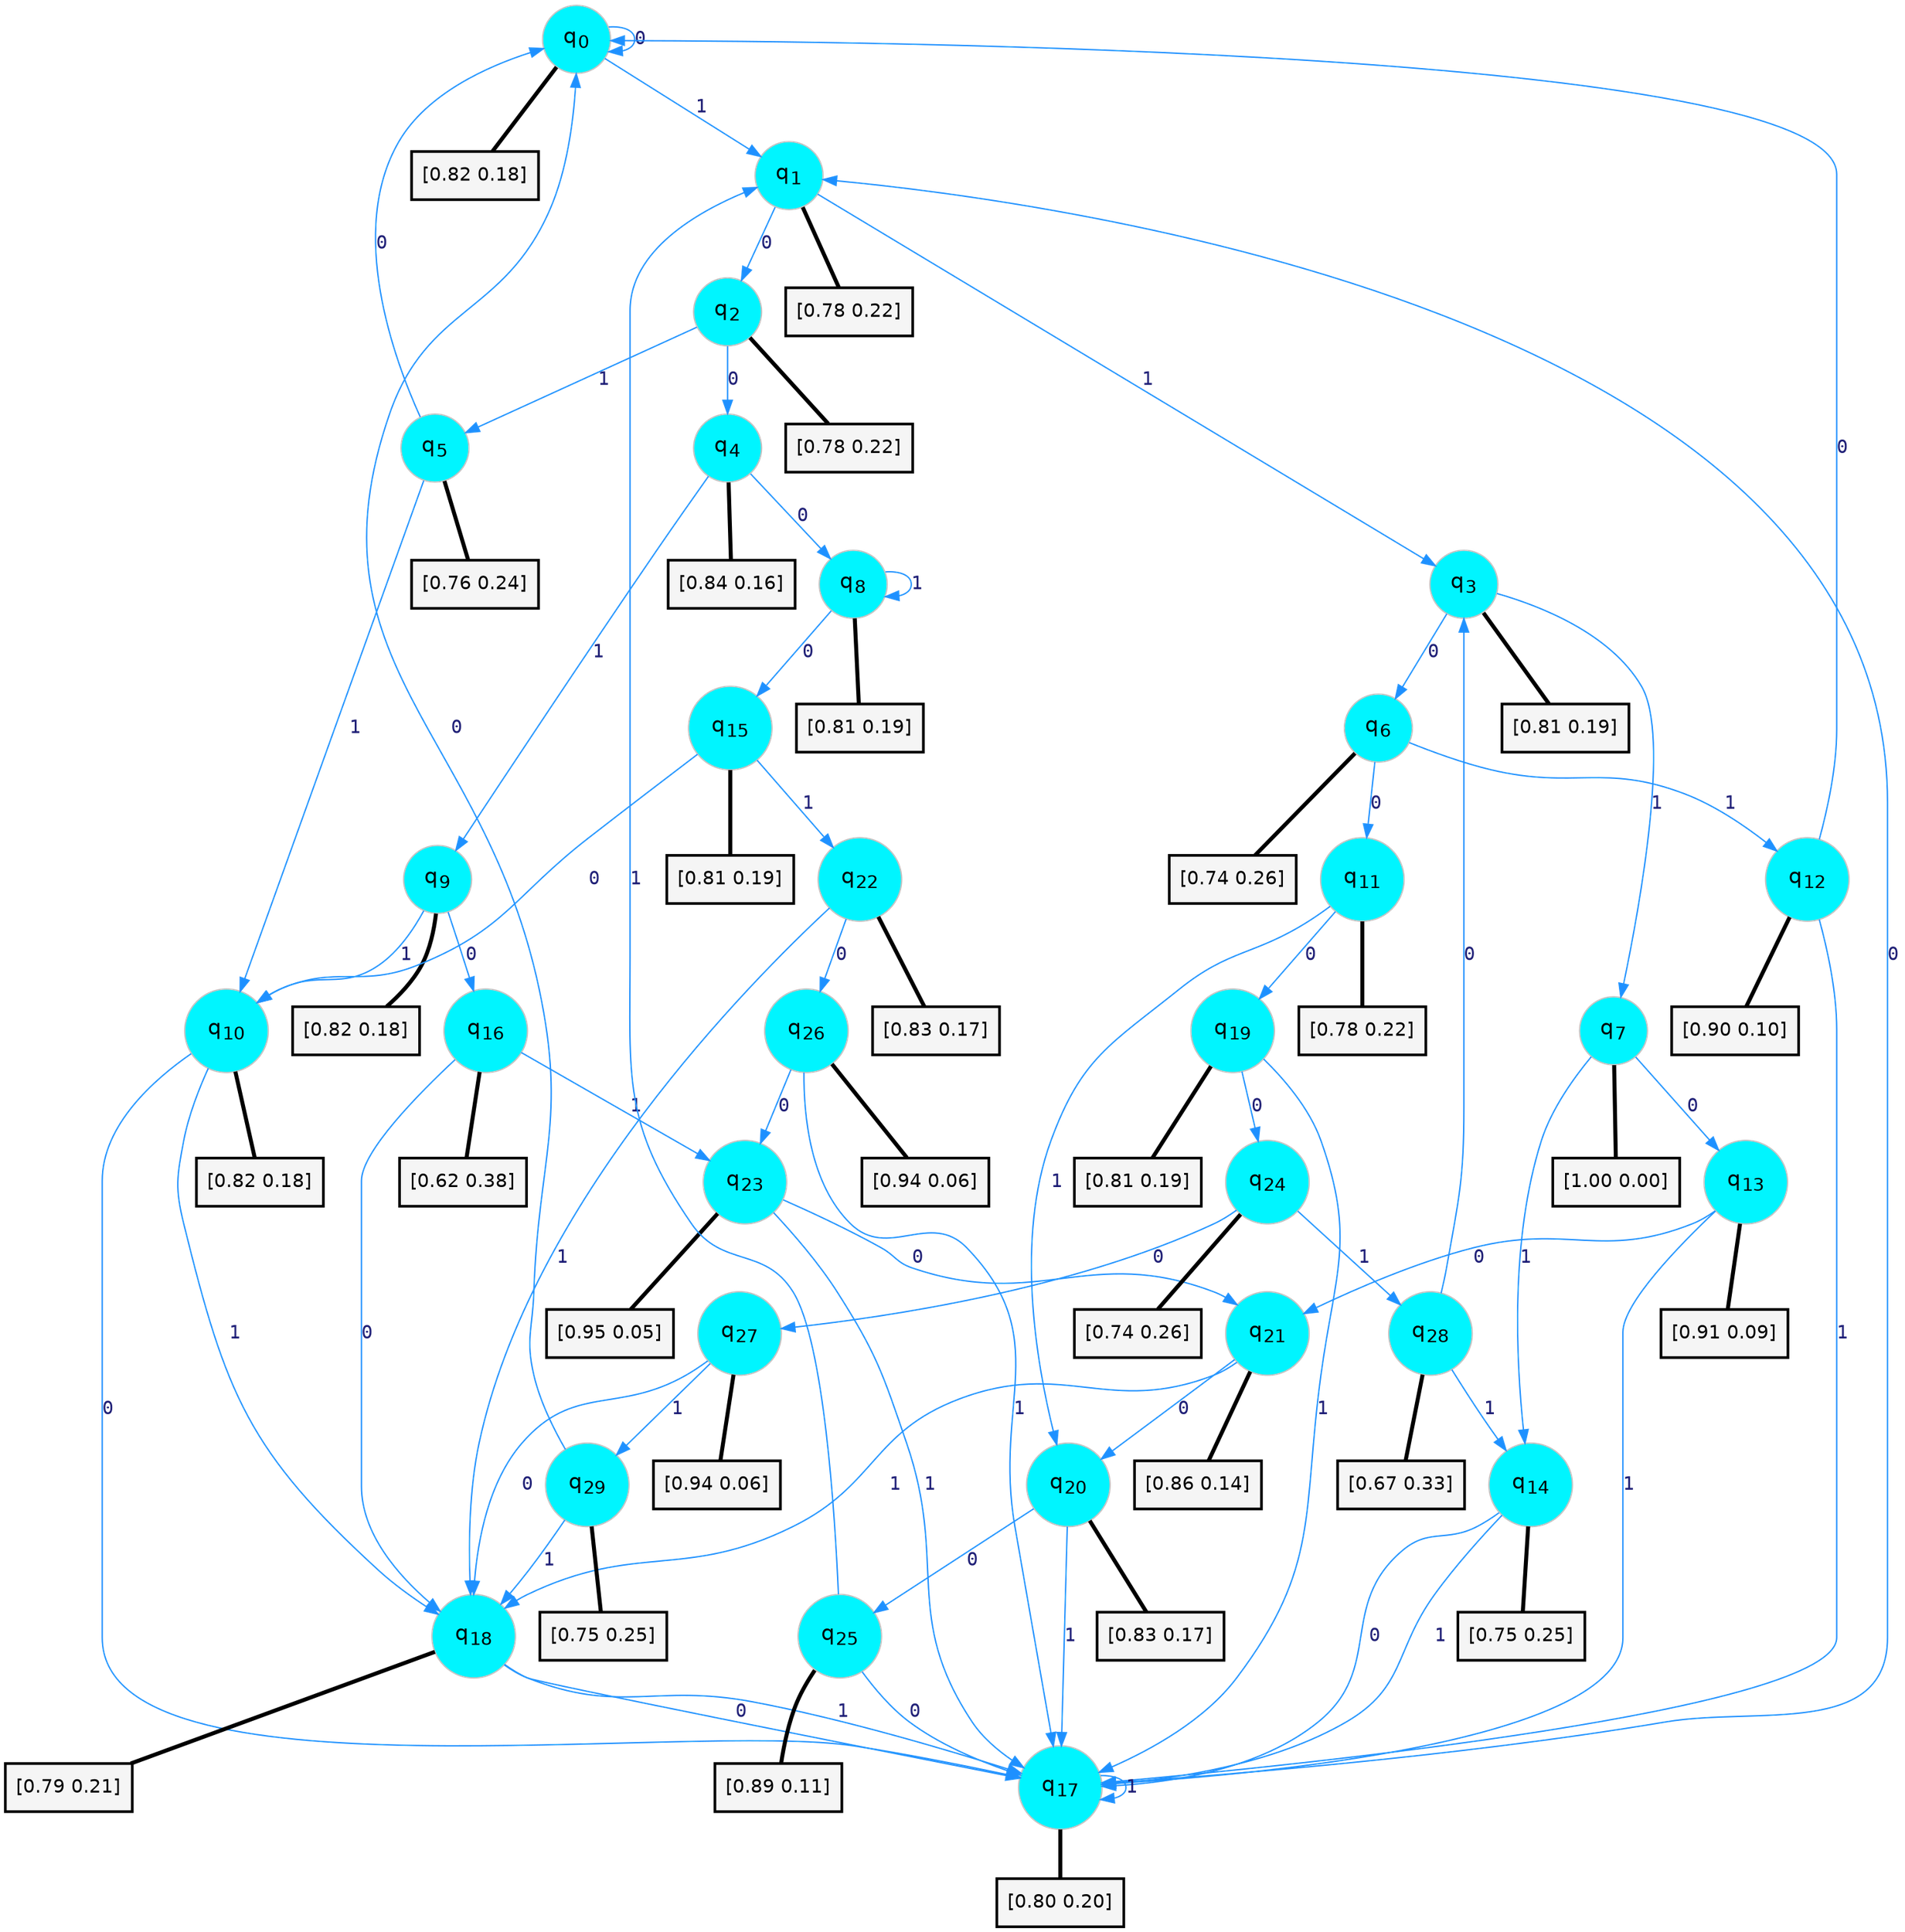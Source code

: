 digraph G {
graph [
bgcolor=transparent, dpi=300, rankdir=TD, size="40,25"];
node [
color=gray, fillcolor=turquoise1, fontcolor=black, fontname=Helvetica, fontsize=16, fontweight=bold, shape=circle, style=filled];
edge [
arrowsize=1, color=dodgerblue1, fontcolor=midnightblue, fontname=courier, fontweight=bold, penwidth=1, style=solid, weight=20];
0[label=<q<SUB>0</SUB>>];
1[label=<q<SUB>1</SUB>>];
2[label=<q<SUB>2</SUB>>];
3[label=<q<SUB>3</SUB>>];
4[label=<q<SUB>4</SUB>>];
5[label=<q<SUB>5</SUB>>];
6[label=<q<SUB>6</SUB>>];
7[label=<q<SUB>7</SUB>>];
8[label=<q<SUB>8</SUB>>];
9[label=<q<SUB>9</SUB>>];
10[label=<q<SUB>10</SUB>>];
11[label=<q<SUB>11</SUB>>];
12[label=<q<SUB>12</SUB>>];
13[label=<q<SUB>13</SUB>>];
14[label=<q<SUB>14</SUB>>];
15[label=<q<SUB>15</SUB>>];
16[label=<q<SUB>16</SUB>>];
17[label=<q<SUB>17</SUB>>];
18[label=<q<SUB>18</SUB>>];
19[label=<q<SUB>19</SUB>>];
20[label=<q<SUB>20</SUB>>];
21[label=<q<SUB>21</SUB>>];
22[label=<q<SUB>22</SUB>>];
23[label=<q<SUB>23</SUB>>];
24[label=<q<SUB>24</SUB>>];
25[label=<q<SUB>25</SUB>>];
26[label=<q<SUB>26</SUB>>];
27[label=<q<SUB>27</SUB>>];
28[label=<q<SUB>28</SUB>>];
29[label=<q<SUB>29</SUB>>];
30[label="[0.82 0.18]", shape=box,fontcolor=black, fontname=Helvetica, fontsize=14, penwidth=2, fillcolor=whitesmoke,color=black];
31[label="[0.78 0.22]", shape=box,fontcolor=black, fontname=Helvetica, fontsize=14, penwidth=2, fillcolor=whitesmoke,color=black];
32[label="[0.78 0.22]", shape=box,fontcolor=black, fontname=Helvetica, fontsize=14, penwidth=2, fillcolor=whitesmoke,color=black];
33[label="[0.81 0.19]", shape=box,fontcolor=black, fontname=Helvetica, fontsize=14, penwidth=2, fillcolor=whitesmoke,color=black];
34[label="[0.84 0.16]", shape=box,fontcolor=black, fontname=Helvetica, fontsize=14, penwidth=2, fillcolor=whitesmoke,color=black];
35[label="[0.76 0.24]", shape=box,fontcolor=black, fontname=Helvetica, fontsize=14, penwidth=2, fillcolor=whitesmoke,color=black];
36[label="[0.74 0.26]", shape=box,fontcolor=black, fontname=Helvetica, fontsize=14, penwidth=2, fillcolor=whitesmoke,color=black];
37[label="[1.00 0.00]", shape=box,fontcolor=black, fontname=Helvetica, fontsize=14, penwidth=2, fillcolor=whitesmoke,color=black];
38[label="[0.81 0.19]", shape=box,fontcolor=black, fontname=Helvetica, fontsize=14, penwidth=2, fillcolor=whitesmoke,color=black];
39[label="[0.82 0.18]", shape=box,fontcolor=black, fontname=Helvetica, fontsize=14, penwidth=2, fillcolor=whitesmoke,color=black];
40[label="[0.82 0.18]", shape=box,fontcolor=black, fontname=Helvetica, fontsize=14, penwidth=2, fillcolor=whitesmoke,color=black];
41[label="[0.78 0.22]", shape=box,fontcolor=black, fontname=Helvetica, fontsize=14, penwidth=2, fillcolor=whitesmoke,color=black];
42[label="[0.90 0.10]", shape=box,fontcolor=black, fontname=Helvetica, fontsize=14, penwidth=2, fillcolor=whitesmoke,color=black];
43[label="[0.91 0.09]", shape=box,fontcolor=black, fontname=Helvetica, fontsize=14, penwidth=2, fillcolor=whitesmoke,color=black];
44[label="[0.75 0.25]", shape=box,fontcolor=black, fontname=Helvetica, fontsize=14, penwidth=2, fillcolor=whitesmoke,color=black];
45[label="[0.81 0.19]", shape=box,fontcolor=black, fontname=Helvetica, fontsize=14, penwidth=2, fillcolor=whitesmoke,color=black];
46[label="[0.62 0.38]", shape=box,fontcolor=black, fontname=Helvetica, fontsize=14, penwidth=2, fillcolor=whitesmoke,color=black];
47[label="[0.80 0.20]", shape=box,fontcolor=black, fontname=Helvetica, fontsize=14, penwidth=2, fillcolor=whitesmoke,color=black];
48[label="[0.79 0.21]", shape=box,fontcolor=black, fontname=Helvetica, fontsize=14, penwidth=2, fillcolor=whitesmoke,color=black];
49[label="[0.81 0.19]", shape=box,fontcolor=black, fontname=Helvetica, fontsize=14, penwidth=2, fillcolor=whitesmoke,color=black];
50[label="[0.83 0.17]", shape=box,fontcolor=black, fontname=Helvetica, fontsize=14, penwidth=2, fillcolor=whitesmoke,color=black];
51[label="[0.86 0.14]", shape=box,fontcolor=black, fontname=Helvetica, fontsize=14, penwidth=2, fillcolor=whitesmoke,color=black];
52[label="[0.83 0.17]", shape=box,fontcolor=black, fontname=Helvetica, fontsize=14, penwidth=2, fillcolor=whitesmoke,color=black];
53[label="[0.95 0.05]", shape=box,fontcolor=black, fontname=Helvetica, fontsize=14, penwidth=2, fillcolor=whitesmoke,color=black];
54[label="[0.74 0.26]", shape=box,fontcolor=black, fontname=Helvetica, fontsize=14, penwidth=2, fillcolor=whitesmoke,color=black];
55[label="[0.89 0.11]", shape=box,fontcolor=black, fontname=Helvetica, fontsize=14, penwidth=2, fillcolor=whitesmoke,color=black];
56[label="[0.94 0.06]", shape=box,fontcolor=black, fontname=Helvetica, fontsize=14, penwidth=2, fillcolor=whitesmoke,color=black];
57[label="[0.94 0.06]", shape=box,fontcolor=black, fontname=Helvetica, fontsize=14, penwidth=2, fillcolor=whitesmoke,color=black];
58[label="[0.67 0.33]", shape=box,fontcolor=black, fontname=Helvetica, fontsize=14, penwidth=2, fillcolor=whitesmoke,color=black];
59[label="[0.75 0.25]", shape=box,fontcolor=black, fontname=Helvetica, fontsize=14, penwidth=2, fillcolor=whitesmoke,color=black];
0->0 [label=0];
0->1 [label=1];
0->30 [arrowhead=none, penwidth=3,color=black];
1->2 [label=0];
1->3 [label=1];
1->31 [arrowhead=none, penwidth=3,color=black];
2->4 [label=0];
2->5 [label=1];
2->32 [arrowhead=none, penwidth=3,color=black];
3->6 [label=0];
3->7 [label=1];
3->33 [arrowhead=none, penwidth=3,color=black];
4->8 [label=0];
4->9 [label=1];
4->34 [arrowhead=none, penwidth=3,color=black];
5->0 [label=0];
5->10 [label=1];
5->35 [arrowhead=none, penwidth=3,color=black];
6->11 [label=0];
6->12 [label=1];
6->36 [arrowhead=none, penwidth=3,color=black];
7->13 [label=0];
7->14 [label=1];
7->37 [arrowhead=none, penwidth=3,color=black];
8->15 [label=0];
8->8 [label=1];
8->38 [arrowhead=none, penwidth=3,color=black];
9->16 [label=0];
9->10 [label=1];
9->39 [arrowhead=none, penwidth=3,color=black];
10->17 [label=0];
10->18 [label=1];
10->40 [arrowhead=none, penwidth=3,color=black];
11->19 [label=0];
11->20 [label=1];
11->41 [arrowhead=none, penwidth=3,color=black];
12->0 [label=0];
12->17 [label=1];
12->42 [arrowhead=none, penwidth=3,color=black];
13->21 [label=0];
13->17 [label=1];
13->43 [arrowhead=none, penwidth=3,color=black];
14->17 [label=0];
14->17 [label=1];
14->44 [arrowhead=none, penwidth=3,color=black];
15->10 [label=0];
15->22 [label=1];
15->45 [arrowhead=none, penwidth=3,color=black];
16->18 [label=0];
16->23 [label=1];
16->46 [arrowhead=none, penwidth=3,color=black];
17->1 [label=0];
17->17 [label=1];
17->47 [arrowhead=none, penwidth=3,color=black];
18->17 [label=0];
18->17 [label=1];
18->48 [arrowhead=none, penwidth=3,color=black];
19->24 [label=0];
19->17 [label=1];
19->49 [arrowhead=none, penwidth=3,color=black];
20->25 [label=0];
20->17 [label=1];
20->50 [arrowhead=none, penwidth=3,color=black];
21->20 [label=0];
21->18 [label=1];
21->51 [arrowhead=none, penwidth=3,color=black];
22->26 [label=0];
22->18 [label=1];
22->52 [arrowhead=none, penwidth=3,color=black];
23->21 [label=0];
23->17 [label=1];
23->53 [arrowhead=none, penwidth=3,color=black];
24->27 [label=0];
24->28 [label=1];
24->54 [arrowhead=none, penwidth=3,color=black];
25->17 [label=0];
25->1 [label=1];
25->55 [arrowhead=none, penwidth=3,color=black];
26->23 [label=0];
26->17 [label=1];
26->56 [arrowhead=none, penwidth=3,color=black];
27->18 [label=0];
27->29 [label=1];
27->57 [arrowhead=none, penwidth=3,color=black];
28->3 [label=0];
28->14 [label=1];
28->58 [arrowhead=none, penwidth=3,color=black];
29->0 [label=0];
29->18 [label=1];
29->59 [arrowhead=none, penwidth=3,color=black];
}
